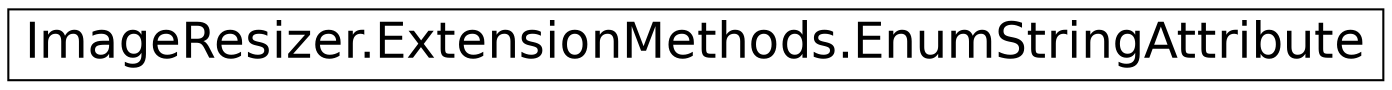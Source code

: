 digraph G
{
  edge [fontname="Helvetica",fontsize="24",labelfontname="Helvetica",labelfontsize="24"];
  node [fontname="Helvetica",fontsize="24",shape=record];
  rankdir="LR";
  Node1 [label="ImageResizer.ExtensionMethods.EnumStringAttribute",height=0.2,width=0.4,color="black", fillcolor="white", style="filled",URL="$class_image_resizer_1_1_extension_methods_1_1_enum_string_attribute.html"];
}
